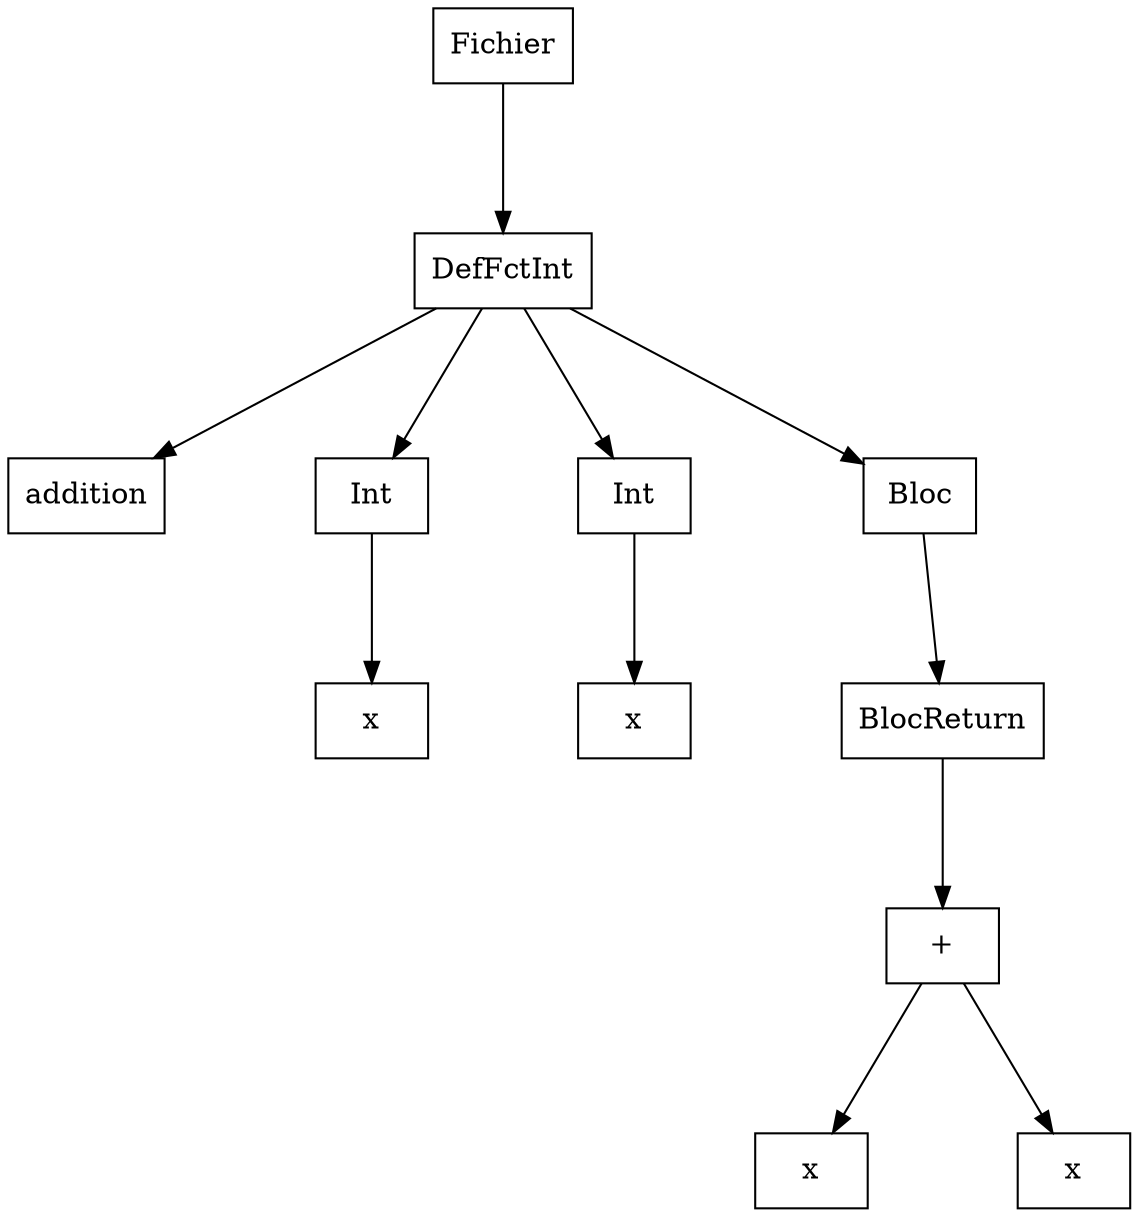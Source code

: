 digraph "ast"{

	nodesep=1;
	ranksep=1;

	N0 [label="Fichier", shape="box"];
	N1 [label="DefFctInt", shape="box"];
	N2 [label="addition", shape="box"];
	N3 [label="Int", shape="box"];
	N4 [label="x", shape="box"];
	N5 [label="Int", shape="box"];
	N6 [label="x", shape="box"];
	N7 [label="Bloc", shape="box"];
	N8 [label="BlocReturn", shape="box"];
	N9 [label="+", shape="box"];
	N10 [label="x", shape="box"];
	N11 [label="x", shape="box"];

	N1 -> N2; 
	N3 -> N4; 
	N1 -> N3; 
	N5 -> N6; 
	N1 -> N5; 
	N9 -> N10; 
	N9 -> N11; 
	N8 -> N9; 
	N7 -> N8; 
	N1 -> N7; 
	N0 -> N1; 
}
